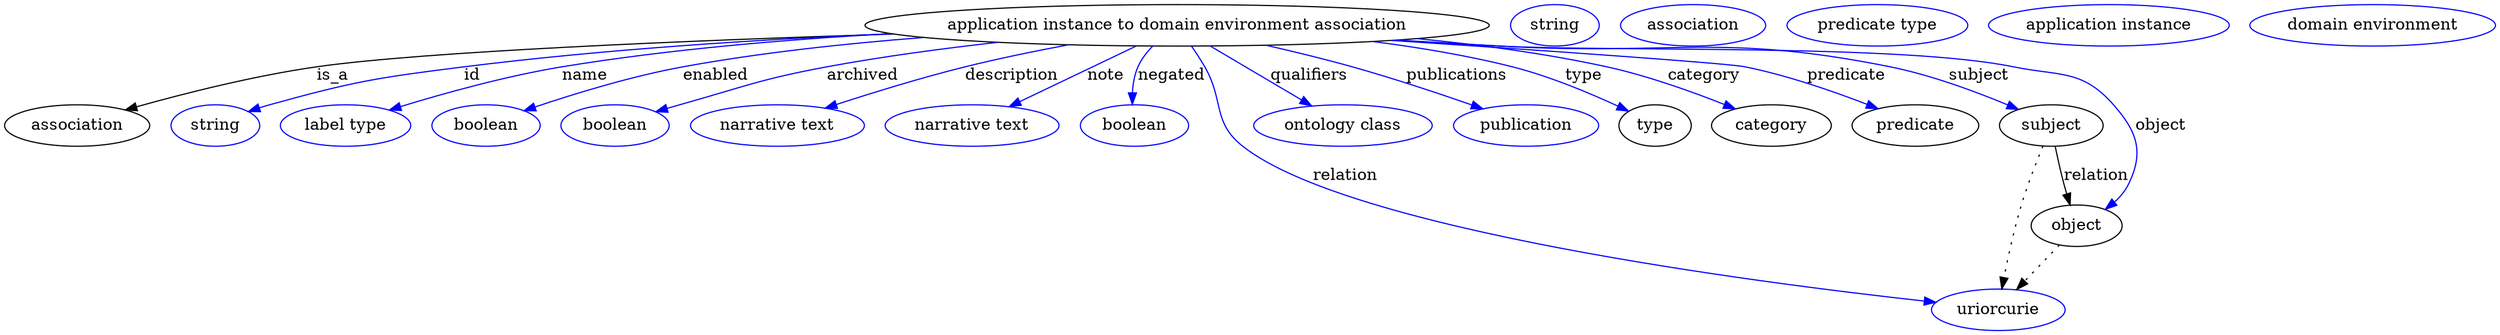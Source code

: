 digraph {
	graph [bb="0,0,2156.6,283"];
	node [label="\N"];
	"application instance to domain environment association"	 [height=0.5,
		label="application instance to domain environment association",
		pos="1014,265",
		width=7.5285];
	association	 [height=0.5,
		pos="63.044,178",
		width=1.7512];
	"application instance to domain environment association" -> association	 [label=is_a,
		lp="283.04,221.5",
		pos="e,105.96,191.24 763.54,258.07 585.1,252.15 361.22,242.45 269.04,229 216.17,221.29 157.08,205.94 115.79,194.09"];
	id	 [color=blue,
		height=0.5,
		label=string,
		pos="182.04,178",
		width=1.0652];
	"application instance to domain environment association" -> id	 [color=blue,
		label=id,
		lp="404.04,221.5",
		pos="e,210.86,189.93 763.41,258.09 651.05,253.01 517.06,244.22 397.04,229 321.56,219.43 302.18,217.02 229.04,196 226.25,195.2 223.39,\
194.3 220.52,193.34",
		style=solid];
	name	 [color=blue,
		height=0.5,
		label="label type",
		pos="295.04,178",
		width=1.5707];
	"application instance to domain environment association" -> name	 [color=blue,
		label=name,
		lp="502.04,221.5",
		pos="e,333.93,191.07 793.95,254.45 675.04,247.89 540.82,238.84 482.04,229 434.21,220.99 380.97,205.84 343.57,194.12",
		style=solid];
	enabled	 [color=blue,
		height=0.5,
		label=boolean,
		pos="416.04,178",
		width=1.2999];
	"application instance to domain environment association" -> enabled	 [color=blue,
		label=enabled,
		lp="616.54,221.5",
		pos="e,450.11,190.47 793.52,254.5 727.12,249.15 654.3,241.11 588.04,229 543.57,220.87 494.22,205.56 459.83,193.83",
		style=solid];
	archived	 [color=blue,
		height=0.5,
		label=boolean,
		pos="528.04,178",
		width=1.2999];
	"application instance to domain environment association" -> archived	 [color=blue,
		label=archived,
		lp="744.54,221.5",
		pos="e,563.49,189.75 857.61,250.24 810.91,244.77 759.73,237.72 713.04,229 654.87,218.13 640.91,212.4 584.04,196 580.5,194.98 576.84,193.89 \
573.17,192.76",
		style=solid];
	description	 [color=blue,
		height=0.5,
		label="narrative text",
		pos="668.04,178",
		width=2.0943];
	"application instance to domain environment association" -> description	 [color=blue,
		label=description,
		lp="870.04,221.5",
		pos="e,710.71,192.99 916.13,248.11 887.87,242.66 857.11,236.15 829.04,229 792.38,219.66 751.78,206.78 720.51,196.3",
		style=solid];
	note	 [color=blue,
		height=0.5,
		label="narrative text",
		pos="837.04,178",
		width=2.0943];
	"application instance to domain environment association" -> note	 [color=blue,
		label=note,
		lp="953.04,221.5",
		pos="e,870.09,194.24 977.37,246.97 948.86,232.96 909.28,213.5 879.42,198.83",
		style=solid];
	negated	 [color=blue,
		height=0.5,
		label=boolean,
		pos="977.04,178",
		width=1.2999];
	"application instance to domain environment association" -> negated	 [color=blue,
		label=negated,
		lp="1009,221.5",
		pos="e,975.15,196.16 992.15,246.68 987.33,241.49 982.84,235.47 980.04,229 977,221.95 975.67,213.83 975.24,206.17",
		style=solid];
	relation	 [color=blue,
		height=0.5,
		label=uriorcurie,
		pos="1725,18",
		width=1.6068];
	"application instance to domain environment association" -> relation	 [color=blue,
		label=relation,
		lp="1160,134.5",
		pos="e,1669.9,23.722 1026.8,247 1030.6,241.35 1034.6,235.01 1038,229 1054.8,199.45 1044.4,181.09 1071,160 1162.5,87.627 1512.9,41.423 \
1659.7,24.864",
		style=solid];
	qualifiers	 [color=blue,
		height=0.5,
		label="ontology class",
		pos="1157,178",
		width=2.1484];
	"application instance to domain environment association" -> qualifiers	 [color=blue,
		label=qualifiers,
		lp="1129,221.5",
		pos="e,1129.4,194.82 1043.7,246.97 1066,233.38 1096.8,214.66 1120.6,200.16",
		style=solid];
	publications	 [color=blue,
		height=0.5,
		label=publication,
		pos="1315,178",
		width=1.7512];
	"application instance to domain environment association" -> publications	 [color=blue,
		label=publications,
		lp="1257,221.5",
		pos="e,1276.7,192.39 1094.2,247.73 1117.8,242.22 1143.6,235.78 1167,229 1200.9,219.2 1238.5,206.22 1267.3,195.81",
		style=solid];
	type	 [height=0.5,
		pos="1427,178",
		width=0.86659];
	"application instance to domain environment association" -> type	 [color=blue,
		label=type,
		lp="1366,221.5",
		pos="e,1403.4,190.26 1187,251.09 1226.2,245.88 1267.3,238.74 1305,229 1336.4,220.89 1370.3,206.2 1394.4,194.67",
		style=solid];
	category	 [height=0.5,
		pos="1528,178",
		width=1.4443];
	"application instance to domain environment association" -> category	 [color=blue,
		label=category,
		lp="1470,221.5",
		pos="e,1495.7,192.21 1196.1,251.61 1271.6,245.19 1349.8,237.13 1386,229 1420.7,221.23 1458.4,207.39 1486.3,196.09",
		style=solid];
	predicate	 [height=0.5,
		pos="1653,178",
		width=1.5346];
	"application instance to domain environment association" -> predicate	 [color=blue,
		label=predicate,
		lp="1594.5,221.5",
		pos="e,1619.6,192.42 1204.8,252.19 1336.6,243.15 1490.9,232.12 1506,229 1542.1,221.57 1581.3,207.62 1610.2,196.19",
		style=solid];
	subject	 [height=0.5,
		pos="1771,178",
		width=1.2457];
	"application instance to domain environment association" -> subject	 [color=blue,
		label=subject,
		lp="1709.5,221.5",
		pos="e,1741.9,191.7 1206.8,252.32 1236,250.48 1265.8,248.66 1294,247 1444.7,238.16 1485.3,259.5 1633,229 1667.7,221.85 1705.2,207.51 \
1732.4,195.85",
		style=solid];
	object	 [height=0.5,
		pos="1793,91",
		width=1.1013];
	"application instance to domain environment association" -> object	 [color=blue,
		label=object,
		lp="1866.5,178",
		pos="e,1818.5,105.11 1204.2,252.16 1234.2,250.31 1265,248.52 1294,247 1393.1,241.82 1642.9,249.22 1740,229 1779.7,220.74 1798.4,226.51 \
1825,196 1845.6,172.51 1851.6,155.13 1838,127 1835.3,121.2 1831,116.04 1826.3,111.57",
		style=solid];
	association_type	 [color=blue,
		height=0.5,
		label=string,
		pos="1341,265",
		width=1.0652];
	association_category	 [color=blue,
		height=0.5,
		label=association,
		pos="1460,265",
		width=1.7512];
	"application instance to domain environment association_predicate"	 [color=blue,
		height=0.5,
		label="predicate type",
		pos="1620,265",
		width=2.1845];
	subject -> relation	 [pos="e,1727.9,36.006 1763.1,160.13 1757.2,146.37 1749.3,126.75 1744,109 1737.8,88.182 1732.9,64.102 1729.6,45.943",
		style=dotted];
	subject -> object	 [label=relation,
		lp="1810,134.5",
		pos="e,1787.3,108.86 1774.5,159.97 1776.5,150.18 1779.2,137.87 1782,127 1782.7,124.31 1783.5,121.51 1784.3,118.73"];
	"application instance to domain environment association_subject"	 [color=blue,
		height=0.5,
		label="application instance",
		pos="1821,265",
		width=2.9067];
	object -> relation	 [pos="e,1741.2,35.346 1777.3,74.069 1768.6,64.805 1757.8,53.154 1748.2,42.876",
		style=dotted];
	"application instance to domain environment association_object"	 [color=blue,
		height=0.5,
		label="domain environment",
		pos="2050,265",
		width=2.9608];
}
